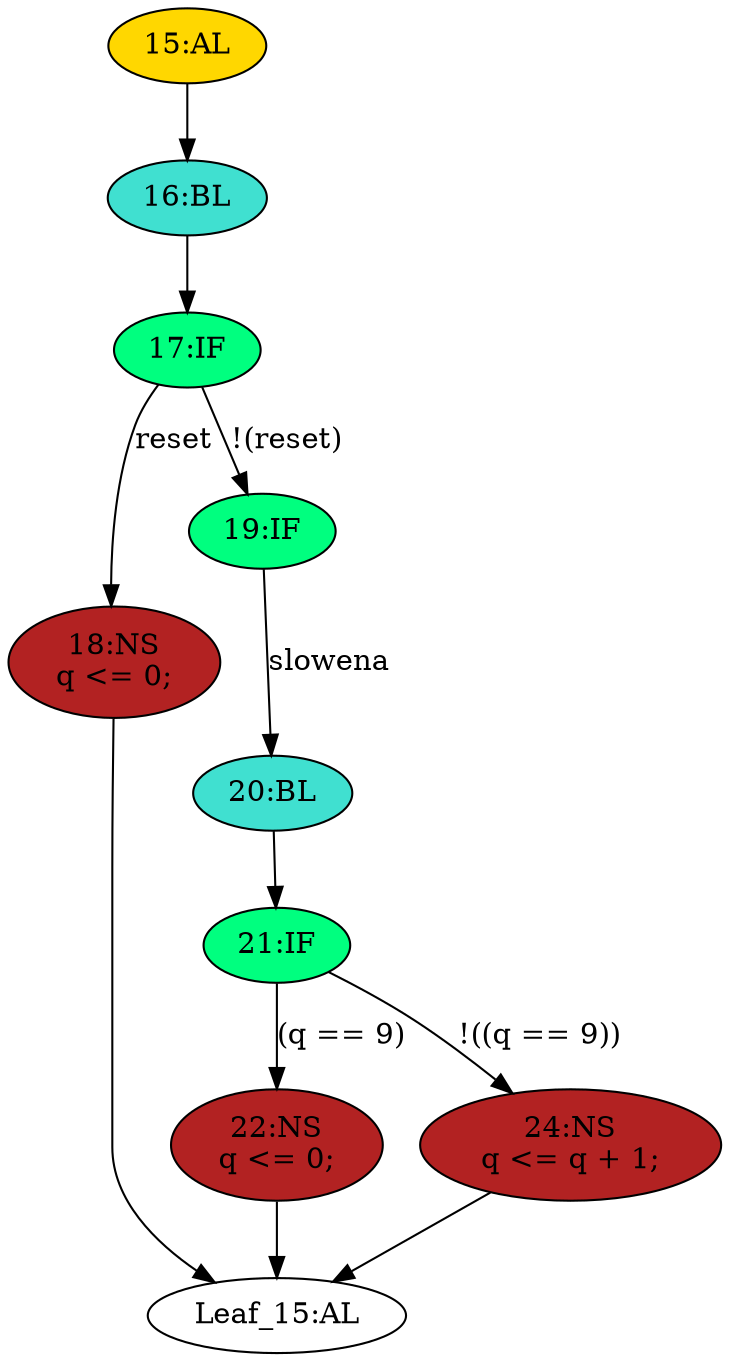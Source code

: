 strict digraph "" {
	node [label="\N"];
	"15:AL"	[ast="<pyverilog.vparser.ast.Always object at 0x7f7fa5d65490>",
		clk_sens=True,
		fillcolor=gold,
		label="15:AL",
		sens="['clk', 'reset']",
		statements="[]",
		style=filled,
		typ=Always,
		use_var="['q', 'reset', 'slowena']"];
	"16:BL"	[ast="<pyverilog.vparser.ast.Block object at 0x7f7fa5d656d0>",
		fillcolor=turquoise,
		label="16:BL",
		statements="[]",
		style=filled,
		typ=Block];
	"15:AL" -> "16:BL"	[cond="[]",
		lineno=None];
	"20:BL"	[ast="<pyverilog.vparser.ast.Block object at 0x7f7fa5d65810>",
		fillcolor=turquoise,
		label="20:BL",
		statements="[]",
		style=filled,
		typ=Block];
	"21:IF"	[ast="<pyverilog.vparser.ast.IfStatement object at 0x7f7fa5d65850>",
		fillcolor=springgreen,
		label="21:IF",
		statements="[]",
		style=filled,
		typ=IfStatement];
	"20:BL" -> "21:IF"	[cond="[]",
		lineno=None];
	"Leaf_15:AL"	[def_var="['q']",
		label="Leaf_15:AL"];
	"18:NS"	[ast="<pyverilog.vparser.ast.NonblockingSubstitution object at 0x7f7fa5d65cd0>",
		fillcolor=firebrick,
		label="18:NS
q <= 0;",
		statements="[<pyverilog.vparser.ast.NonblockingSubstitution object at 0x7f7fa5d65cd0>]",
		style=filled,
		typ=NonblockingSubstitution];
	"18:NS" -> "Leaf_15:AL"	[cond="[]",
		lineno=None];
	"19:IF"	[ast="<pyverilog.vparser.ast.IfStatement object at 0x7f7fa5d65790>",
		fillcolor=springgreen,
		label="19:IF",
		statements="[]",
		style=filled,
		typ=IfStatement];
	"19:IF" -> "20:BL"	[cond="['slowena']",
		label=slowena,
		lineno=19];
	"17:IF"	[ast="<pyverilog.vparser.ast.IfStatement object at 0x7f7fa5d65710>",
		fillcolor=springgreen,
		label="17:IF",
		statements="[]",
		style=filled,
		typ=IfStatement];
	"17:IF" -> "18:NS"	[cond="['reset']",
		label=reset,
		lineno=17];
	"17:IF" -> "19:IF"	[cond="['reset']",
		label="!(reset)",
		lineno=17];
	"22:NS"	[ast="<pyverilog.vparser.ast.NonblockingSubstitution object at 0x7f7fa5d65a90>",
		fillcolor=firebrick,
		label="22:NS
q <= 0;",
		statements="[<pyverilog.vparser.ast.NonblockingSubstitution object at 0x7f7fa5d65a90>]",
		style=filled,
		typ=NonblockingSubstitution];
	"21:IF" -> "22:NS"	[cond="['q']",
		label="(q == 9)",
		lineno=21];
	"24:NS"	[ast="<pyverilog.vparser.ast.NonblockingSubstitution object at 0x7f7fa5d65890>",
		fillcolor=firebrick,
		label="24:NS
q <= q + 1;",
		statements="[<pyverilog.vparser.ast.NonblockingSubstitution object at 0x7f7fa5d65890>]",
		style=filled,
		typ=NonblockingSubstitution];
	"21:IF" -> "24:NS"	[cond="['q']",
		label="!((q == 9))",
		lineno=21];
	"22:NS" -> "Leaf_15:AL"	[cond="[]",
		lineno=None];
	"24:NS" -> "Leaf_15:AL"	[cond="[]",
		lineno=None];
	"16:BL" -> "17:IF"	[cond="[]",
		lineno=None];
}
